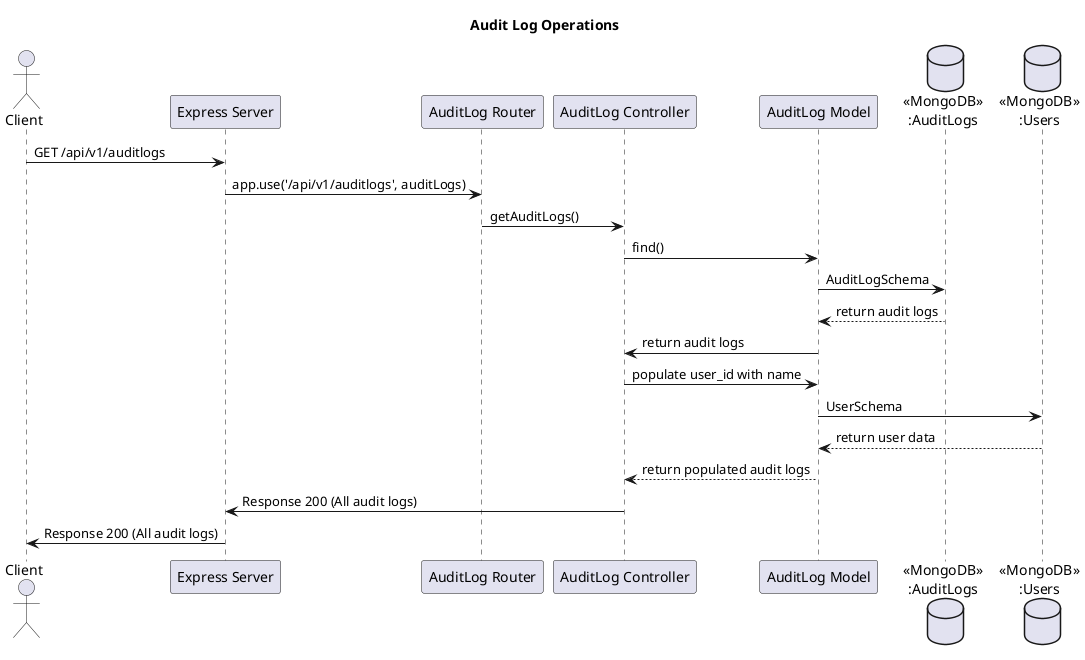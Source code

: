 @startuml
title Audit Log Operations

actor Client as Client
participant "Express Server" as Server
participant "AuditLog Router" as Router
participant "AuditLog Controller" as Controller
participant "AuditLog Model" as AuditLogModel
database "«MongoDB»\n:AuditLogs" as AuditDatabase
database "«MongoDB»\n:Users" as UserDatabase

Client -> Server: GET /api/v1/auditlogs
Server -> Router: app.use('/api/v1/auditlogs', auditLogs)
Router -> Controller: getAuditLogs()
Controller -> AuditLogModel: find()
AuditLogModel -> AuditDatabase: AuditLogSchema
AuditDatabase --> AuditLogModel: return audit logs
AuditLogModel -> Controller: return audit logs
Controller -> AuditLogModel: populate user_id with name
AuditLogModel -> UserDatabase: UserSchema
UserDatabase --> AuditLogModel: return user data
AuditLogModel --> Controller: return populated audit logs
Controller -> Server: Response 200 (All audit logs)
Server -> Client: Response 200 (All audit logs)

@enduml